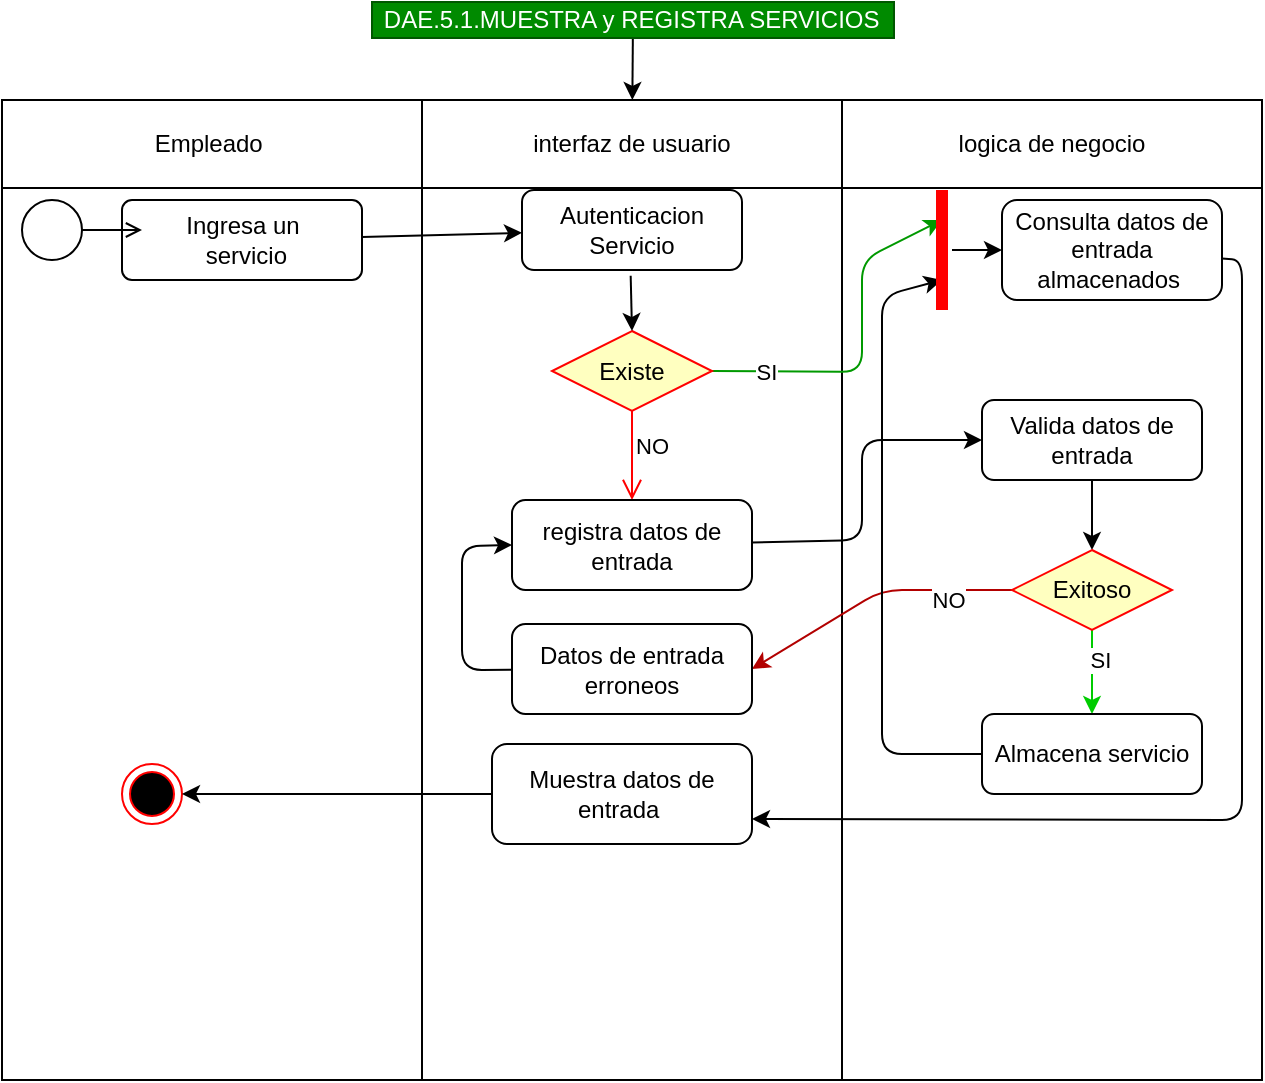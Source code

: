 <mxfile>
    <diagram id="kvJx0OIw-D7Irrh-RCKc" name="Page-1">
        <mxGraphModel dx="758" dy="607" grid="0" gridSize="10" guides="1" tooltips="1" connect="1" arrows="1" fold="1" page="1" pageScale="1" pageWidth="827" pageHeight="1169" math="0" shadow="0">
            <root>
                <mxCell id="0"/>
                <mxCell id="1" parent="0"/>
                <mxCell id="2" value="" style="shape=table;startSize=0;container=1;collapsible=0;childLayout=tableLayout;" parent="1" vertex="1">
                    <mxGeometry x="70" y="270" width="630" height="490" as="geometry"/>
                </mxCell>
                <mxCell id="3" value="" style="shape=partialRectangle;collapsible=0;dropTarget=0;pointerEvents=0;fillColor=none;top=0;left=0;bottom=0;right=0;points=[[0,0.5],[1,0.5]];portConstraint=eastwest;" parent="2" vertex="1">
                    <mxGeometry width="630" height="44" as="geometry"/>
                </mxCell>
                <mxCell id="4" value="Empleado&amp;nbsp;" style="shape=partialRectangle;html=1;whiteSpace=wrap;connectable=0;overflow=hidden;fillColor=none;top=0;left=0;bottom=0;right=0;pointerEvents=1;" parent="3" vertex="1">
                    <mxGeometry width="210" height="44" as="geometry">
                        <mxRectangle width="210" height="44" as="alternateBounds"/>
                    </mxGeometry>
                </mxCell>
                <mxCell id="5" value="interfaz de usuario" style="shape=partialRectangle;html=1;whiteSpace=wrap;connectable=0;overflow=hidden;fillColor=none;top=0;left=0;bottom=0;right=0;pointerEvents=1;" parent="3" vertex="1">
                    <mxGeometry x="210" width="210" height="44" as="geometry">
                        <mxRectangle width="210" height="44" as="alternateBounds"/>
                    </mxGeometry>
                </mxCell>
                <mxCell id="6" value="logica de negocio" style="shape=partialRectangle;html=1;whiteSpace=wrap;connectable=0;overflow=hidden;fillColor=none;top=0;left=0;bottom=0;right=0;pointerEvents=1;" parent="3" vertex="1">
                    <mxGeometry x="420" width="210" height="44" as="geometry">
                        <mxRectangle width="210" height="44" as="alternateBounds"/>
                    </mxGeometry>
                </mxCell>
                <mxCell id="7" value="" style="shape=partialRectangle;collapsible=0;dropTarget=0;pointerEvents=0;fillColor=none;top=0;left=0;bottom=0;right=0;points=[[0,0.5],[1,0.5]];portConstraint=eastwest;" parent="2" vertex="1">
                    <mxGeometry y="44" width="630" height="446" as="geometry"/>
                </mxCell>
                <mxCell id="8" value="" style="shape=partialRectangle;html=1;whiteSpace=wrap;connectable=0;overflow=hidden;fillColor=none;top=0;left=0;bottom=0;right=0;pointerEvents=1;" parent="7" vertex="1">
                    <mxGeometry width="210" height="446" as="geometry">
                        <mxRectangle width="210" height="446" as="alternateBounds"/>
                    </mxGeometry>
                </mxCell>
                <mxCell id="9" value="" style="shape=partialRectangle;html=1;whiteSpace=wrap;connectable=0;overflow=hidden;fillColor=none;top=0;left=0;bottom=0;right=0;pointerEvents=1;" parent="7" vertex="1">
                    <mxGeometry x="210" width="210" height="446" as="geometry">
                        <mxRectangle width="210" height="446" as="alternateBounds"/>
                    </mxGeometry>
                </mxCell>
                <mxCell id="10" value="" style="shape=partialRectangle;html=1;whiteSpace=wrap;connectable=0;overflow=hidden;fillColor=none;top=0;left=0;bottom=0;right=0;pointerEvents=1;" parent="7" vertex="1">
                    <mxGeometry x="420" width="210" height="446" as="geometry">
                        <mxRectangle width="210" height="446" as="alternateBounds"/>
                    </mxGeometry>
                </mxCell>
                <mxCell id="11" value="Autenticacion Servicio" style="rounded=1;whiteSpace=wrap;html=1;fillColor=#FFFFFF;fontColor=#000000;" parent="1" vertex="1">
                    <mxGeometry x="330" y="315" width="110" height="40" as="geometry"/>
                </mxCell>
                <mxCell id="50" style="edgeStyle=none;html=1;entryX=1;entryY=0.75;entryDx=0;entryDy=0;" parent="1" source="13" target="27" edge="1">
                    <mxGeometry relative="1" as="geometry">
                        <Array as="points">
                            <mxPoint x="690" y="350"/>
                            <mxPoint x="690" y="630"/>
                        </Array>
                    </mxGeometry>
                </mxCell>
                <mxCell id="13" value="Consulta datos de entrada almacenados&amp;nbsp;" style="rounded=1;whiteSpace=wrap;html=1;fillColor=#FFFFFF;fontColor=#000000;" parent="1" vertex="1">
                    <mxGeometry x="570" y="320" width="110" height="50" as="geometry"/>
                </mxCell>
                <mxCell id="14" style="edgeStyle=none;html=1;" parent="1" source="15" target="11" edge="1">
                    <mxGeometry relative="1" as="geometry"/>
                </mxCell>
                <mxCell id="15" value="&lt;span style=&quot;color: rgb(0 , 0 , 0)&quot;&gt;Ingresa un&lt;br&gt;&amp;nbsp;servicio&lt;/span&gt;" style="html=1;align=center;verticalAlign=middle;rounded=1;absoluteArcSize=1;arcSize=10;dashed=0;fillColor=#FFFFFF;" parent="1" vertex="1">
                    <mxGeometry x="130" y="320" width="120" height="40" as="geometry"/>
                </mxCell>
                <mxCell id="16" value="" style="ellipse;html=1;fillColor=#FFFFFF;" parent="1" vertex="1">
                    <mxGeometry x="80" y="320" width="30" height="30" as="geometry"/>
                </mxCell>
                <mxCell id="17" value="" style="endArrow=open;html=1;rounded=0;align=center;verticalAlign=top;endFill=0;labelBackgroundColor=none;endSize=6;" parent="1" source="16" edge="1">
                    <mxGeometry relative="1" as="geometry">
                        <mxPoint x="140" y="335" as="targetPoint"/>
                    </mxGeometry>
                </mxCell>
                <mxCell id="18" style="edgeStyle=none;html=1;strokeColor=#009900;entryX=0.75;entryY=0.5;entryDx=0;entryDy=0;exitX=1;exitY=0.5;exitDx=0;exitDy=0;entryPerimeter=0;" parent="1" source="20" target="59" edge="1">
                    <mxGeometry relative="1" as="geometry">
                        <mxPoint x="570" y="480" as="targetPoint"/>
                        <Array as="points">
                            <mxPoint x="500" y="406"/>
                            <mxPoint x="500" y="350"/>
                        </Array>
                    </mxGeometry>
                </mxCell>
                <mxCell id="19" value="SI" style="edgeLabel;html=1;align=center;verticalAlign=middle;resizable=0;points=[];" parent="18" vertex="1" connectable="0">
                    <mxGeometry x="-0.893" y="2" relative="1" as="geometry">
                        <mxPoint x="17" y="2" as="offset"/>
                    </mxGeometry>
                </mxCell>
                <mxCell id="20" value="&lt;font color=&quot;#000000&quot;&gt;Existe&lt;/font&gt;" style="rhombus;whiteSpace=wrap;html=1;fillColor=#ffffc0;strokeColor=#ff0000;" parent="1" vertex="1">
                    <mxGeometry x="345" y="385.5" width="80" height="40" as="geometry"/>
                </mxCell>
                <mxCell id="21" value="NO" style="edgeStyle=orthogonalEdgeStyle;html=1;align=left;verticalAlign=top;endArrow=open;endSize=8;strokeColor=#ff0000;entryX=0.5;entryY=0;entryDx=0;entryDy=0;" parent="1" source="20" target="31" edge="1">
                    <mxGeometry x="-0.801" relative="1" as="geometry">
                        <mxPoint x="385" y="460.0" as="targetPoint"/>
                        <Array as="points">
                            <mxPoint x="385" y="450"/>
                            <mxPoint x="385" y="450"/>
                        </Array>
                        <mxPoint as="offset"/>
                    </mxGeometry>
                </mxCell>
                <mxCell id="22" value="" style="endArrow=classic;html=1;entryX=0.5;entryY=0;entryDx=0;entryDy=0;exitX=0.494;exitY=1.073;exitDx=0;exitDy=0;exitPerimeter=0;" parent="1" source="11" target="20" edge="1">
                    <mxGeometry width="50" height="50" relative="1" as="geometry">
                        <mxPoint x="300" y="420" as="sourcePoint"/>
                        <mxPoint x="350" y="370" as="targetPoint"/>
                    </mxGeometry>
                </mxCell>
                <mxCell id="23" value="" style="ellipse;html=1;shape=endState;fillColor=#000000;strokeColor=#ff0000;" parent="1" vertex="1">
                    <mxGeometry x="130" y="602" width="30" height="30" as="geometry"/>
                </mxCell>
                <mxCell id="24" value="" style="edgeStyle=none;html=1;" parent="1" source="25" target="3" edge="1">
                    <mxGeometry relative="1" as="geometry"/>
                </mxCell>
                <mxCell id="25" value="DAE.5.1.MUESTRA y REGISTRA SERVICIOS&amp;nbsp;" style="text;html=1;resizable=0;autosize=1;align=center;verticalAlign=middle;points=[];rounded=0;fillColor=#008a00;fontColor=#ffffff;strokeColor=#005700;" parent="1" vertex="1">
                    <mxGeometry x="255" y="221" width="261" height="18" as="geometry"/>
                </mxCell>
                <mxCell id="27" value="Muestra datos de entrada&amp;nbsp;" style="whiteSpace=wrap;html=1;fillColor=#FFFFFF;fontColor=#000000;rounded=1;" parent="1" vertex="1">
                    <mxGeometry x="315" y="592" width="130" height="50" as="geometry"/>
                </mxCell>
                <mxCell id="28" style="edgeStyle=none;html=1;" parent="1" source="29" target="34" edge="1">
                    <mxGeometry relative="1" as="geometry"/>
                </mxCell>
                <mxCell id="29" value="Valida datos de entrada" style="rounded=1;whiteSpace=wrap;html=1;fillColor=#FFFFFF;fontColor=#000000;" parent="1" vertex="1">
                    <mxGeometry x="560" y="420" width="110" height="40" as="geometry"/>
                </mxCell>
                <mxCell id="30" style="edgeStyle=none;html=1;entryX=0;entryY=0.5;entryDx=0;entryDy=0;" parent="1" source="31" target="29" edge="1">
                    <mxGeometry relative="1" as="geometry">
                        <Array as="points">
                            <mxPoint x="500" y="490"/>
                            <mxPoint x="500" y="440"/>
                        </Array>
                    </mxGeometry>
                </mxCell>
                <mxCell id="31" value="registra datos de entrada" style="whiteSpace=wrap;html=1;fillColor=#FFFFFF;fontColor=#000000;rounded=1;" parent="1" vertex="1">
                    <mxGeometry x="325" y="470" width="120" height="45" as="geometry"/>
                </mxCell>
                <mxCell id="32" style="edgeStyle=none;html=1;entryX=0.5;entryY=0;entryDx=0;entryDy=0;strokeColor=#00CC00;" parent="1" source="34" target="37" edge="1">
                    <mxGeometry relative="1" as="geometry"/>
                </mxCell>
                <mxCell id="33" style="edgeStyle=none;html=1;entryX=1;entryY=0.5;entryDx=0;entryDy=0;strokeColor=#B20000;fillColor=#e51400;" parent="1" source="34" target="39" edge="1">
                    <mxGeometry relative="1" as="geometry">
                        <Array as="points">
                            <mxPoint x="510" y="515"/>
                        </Array>
                    </mxGeometry>
                </mxCell>
                <mxCell id="34" value="&lt;font color=&quot;#000000&quot;&gt;Exitoso&lt;/font&gt;" style="rhombus;whiteSpace=wrap;html=1;fillColor=#ffffc0;strokeColor=#ff0000;" parent="1" vertex="1">
                    <mxGeometry x="575" y="495" width="80" height="40" as="geometry"/>
                </mxCell>
                <mxCell id="35" value="SI" style="edgeLabel;html=1;align=center;verticalAlign=middle;resizable=0;points=[];" parent="1" vertex="1" connectable="0">
                    <mxGeometry x="489.998" y="440.003" as="geometry">
                        <mxPoint x="129" y="110" as="offset"/>
                    </mxGeometry>
                </mxCell>
                <mxCell id="58" style="edgeStyle=none;html=1;entryX=0.25;entryY=0.5;entryDx=0;entryDy=0;entryPerimeter=0;" parent="1" source="37" target="59" edge="1">
                    <mxGeometry relative="1" as="geometry">
                        <Array as="points">
                            <mxPoint x="510" y="597"/>
                            <mxPoint x="510" y="368"/>
                        </Array>
                    </mxGeometry>
                </mxCell>
                <mxCell id="37" value="Almacena servicio" style="rounded=1;whiteSpace=wrap;html=1;fillColor=#FFFFFF;fontColor=#000000;" parent="1" vertex="1">
                    <mxGeometry x="560" y="577" width="110" height="40" as="geometry"/>
                </mxCell>
                <mxCell id="47" style="edgeStyle=none;html=1;entryX=0;entryY=0.5;entryDx=0;entryDy=0;" parent="1" source="39" target="31" edge="1">
                    <mxGeometry relative="1" as="geometry">
                        <Array as="points">
                            <mxPoint x="300" y="555"/>
                            <mxPoint x="300" y="520"/>
                            <mxPoint x="300" y="493"/>
                        </Array>
                    </mxGeometry>
                </mxCell>
                <mxCell id="39" value="Datos de entrada erroneos" style="whiteSpace=wrap;html=1;fillColor=#FFFFFF;fontColor=#000000;rounded=1;" parent="1" vertex="1">
                    <mxGeometry x="325" y="532" width="120" height="45" as="geometry"/>
                </mxCell>
                <mxCell id="40" value="NO" style="edgeLabel;html=1;align=center;verticalAlign=middle;resizable=0;points=[];" parent="1" vertex="1" connectable="0">
                    <mxGeometry x="413.998" y="410.003" as="geometry">
                        <mxPoint x="129" y="110" as="offset"/>
                    </mxGeometry>
                </mxCell>
                <mxCell id="57" style="edgeStyle=none;html=1;entryX=1;entryY=0.5;entryDx=0;entryDy=0;exitX=0;exitY=0.5;exitDx=0;exitDy=0;" parent="1" source="27" target="23" edge="1">
                    <mxGeometry relative="1" as="geometry">
                        <mxPoint x="315" y="695" as="sourcePoint"/>
                    </mxGeometry>
                </mxCell>
                <mxCell id="60" style="edgeStyle=none;html=1;" parent="1" source="59" target="13" edge="1">
                    <mxGeometry relative="1" as="geometry"/>
                </mxCell>
                <mxCell id="59" value="" style="shape=line;html=1;strokeWidth=6;strokeColor=#ff0000;rotation=-90;" parent="1" vertex="1">
                    <mxGeometry x="510" y="340" width="60" height="10" as="geometry"/>
                </mxCell>
            </root>
        </mxGraphModel>
    </diagram>
</mxfile>